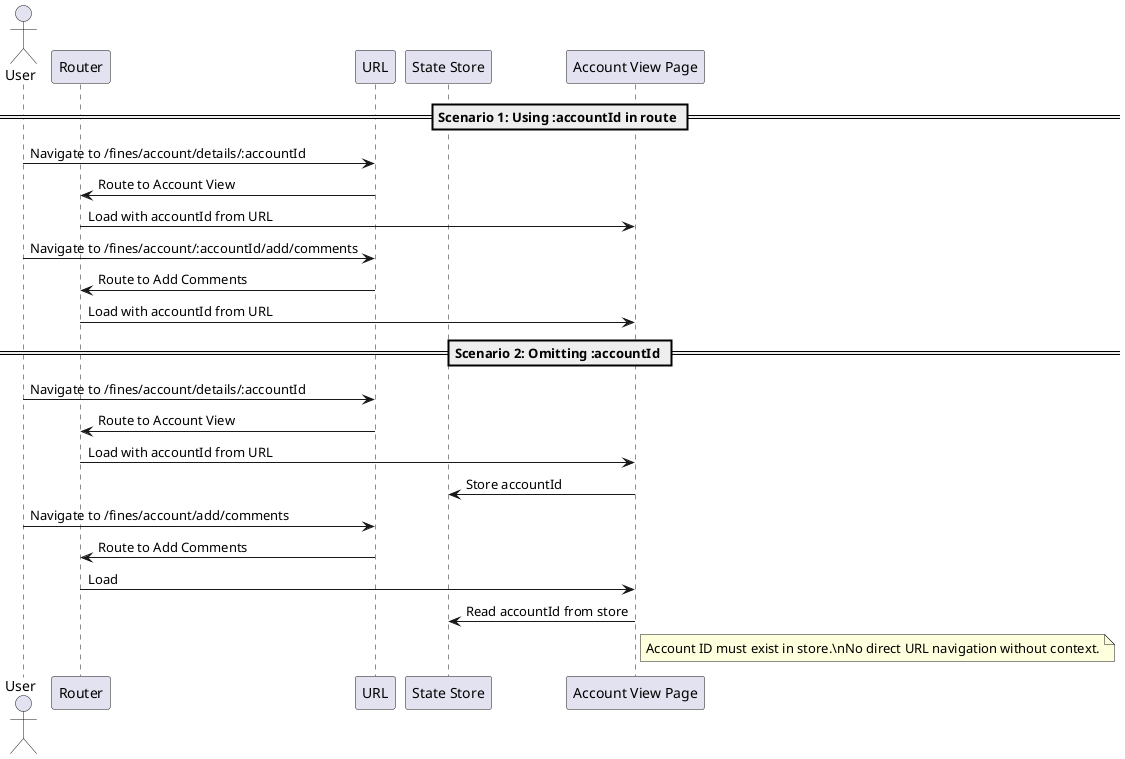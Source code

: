 @startuml
actor User
participant "Router" as Router
participant "URL" as URL
participant "State Store" as Store
participant "Account View Page" as Page

== Scenario 1: Using :accountId in route ==

User -> URL : Navigate to /fines/account/details/:accountId
URL -> Router : Route to Account View
Router -> Page : Load with accountId from URL
User -> URL : Navigate to /fines/account/:accountId/add/comments
URL -> Router : Route to Add Comments
Router -> Page : Load with accountId from URL

== Scenario 2: Omitting :accountId ==

User -> URL : Navigate to /fines/account/details/:accountId
URL -> Router : Route to Account View
Router -> Page : Load with accountId from URL
Page -> Store : Store accountId

User -> URL : Navigate to /fines/account/add/comments
URL -> Router : Route to Add Comments
Router -> Page : Load
Page -> Store : Read accountId from store
note right of Page
Account ID must exist in store.\nNo direct URL navigation without context.
end note
@enduml